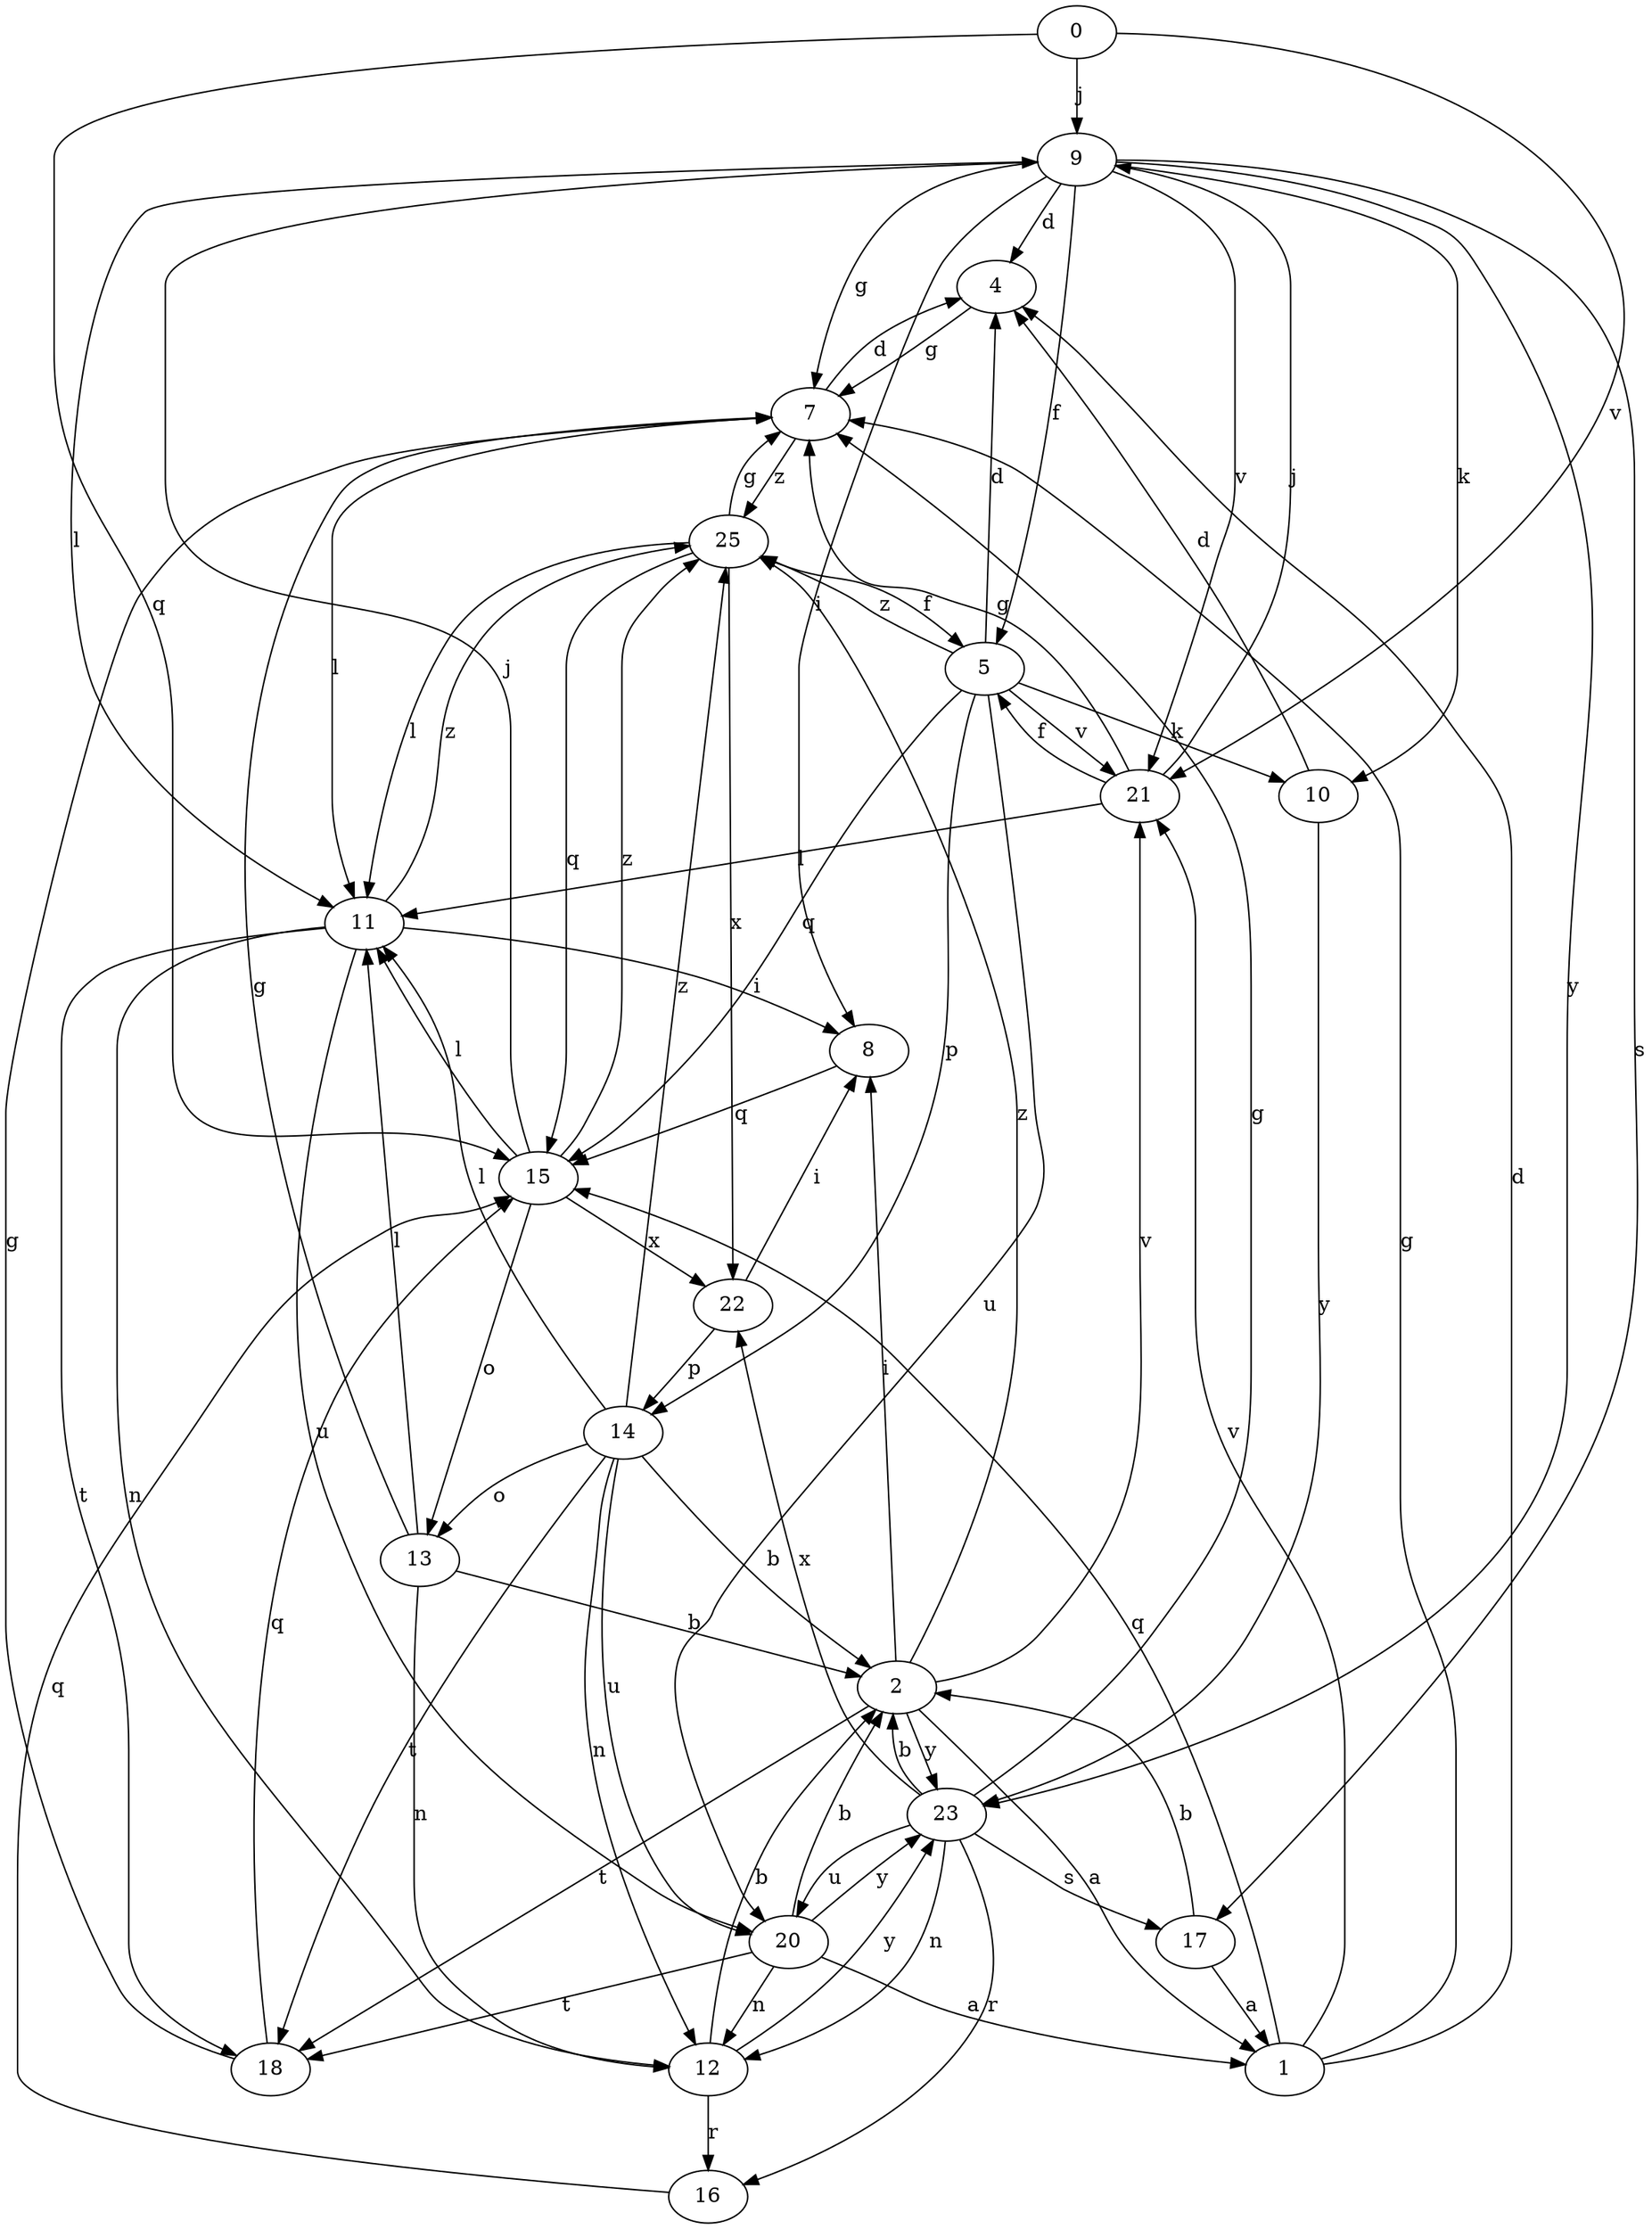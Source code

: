 strict digraph  {
0;
1;
2;
4;
5;
7;
8;
9;
10;
11;
12;
13;
14;
15;
16;
17;
18;
20;
21;
22;
23;
25;
0 -> 9  [label=j];
0 -> 15  [label=q];
0 -> 21  [label=v];
1 -> 4  [label=d];
1 -> 7  [label=g];
1 -> 15  [label=q];
1 -> 21  [label=v];
2 -> 1  [label=a];
2 -> 8  [label=i];
2 -> 18  [label=t];
2 -> 21  [label=v];
2 -> 23  [label=y];
2 -> 25  [label=z];
4 -> 7  [label=g];
5 -> 4  [label=d];
5 -> 10  [label=k];
5 -> 14  [label=p];
5 -> 15  [label=q];
5 -> 20  [label=u];
5 -> 21  [label=v];
5 -> 25  [label=z];
7 -> 4  [label=d];
7 -> 11  [label=l];
7 -> 25  [label=z];
8 -> 15  [label=q];
9 -> 4  [label=d];
9 -> 5  [label=f];
9 -> 7  [label=g];
9 -> 8  [label=i];
9 -> 10  [label=k];
9 -> 11  [label=l];
9 -> 17  [label=s];
9 -> 21  [label=v];
9 -> 23  [label=y];
10 -> 4  [label=d];
10 -> 23  [label=y];
11 -> 8  [label=i];
11 -> 12  [label=n];
11 -> 18  [label=t];
11 -> 20  [label=u];
11 -> 25  [label=z];
12 -> 2  [label=b];
12 -> 16  [label=r];
12 -> 23  [label=y];
13 -> 2  [label=b];
13 -> 7  [label=g];
13 -> 11  [label=l];
13 -> 12  [label=n];
14 -> 2  [label=b];
14 -> 11  [label=l];
14 -> 12  [label=n];
14 -> 13  [label=o];
14 -> 18  [label=t];
14 -> 20  [label=u];
14 -> 25  [label=z];
15 -> 9  [label=j];
15 -> 11  [label=l];
15 -> 13  [label=o];
15 -> 22  [label=x];
15 -> 25  [label=z];
16 -> 15  [label=q];
17 -> 1  [label=a];
17 -> 2  [label=b];
18 -> 7  [label=g];
18 -> 15  [label=q];
20 -> 1  [label=a];
20 -> 2  [label=b];
20 -> 12  [label=n];
20 -> 18  [label=t];
20 -> 23  [label=y];
21 -> 5  [label=f];
21 -> 7  [label=g];
21 -> 9  [label=j];
21 -> 11  [label=l];
22 -> 8  [label=i];
22 -> 14  [label=p];
23 -> 2  [label=b];
23 -> 7  [label=g];
23 -> 12  [label=n];
23 -> 16  [label=r];
23 -> 17  [label=s];
23 -> 20  [label=u];
23 -> 22  [label=x];
25 -> 5  [label=f];
25 -> 7  [label=g];
25 -> 11  [label=l];
25 -> 15  [label=q];
25 -> 22  [label=x];
}
